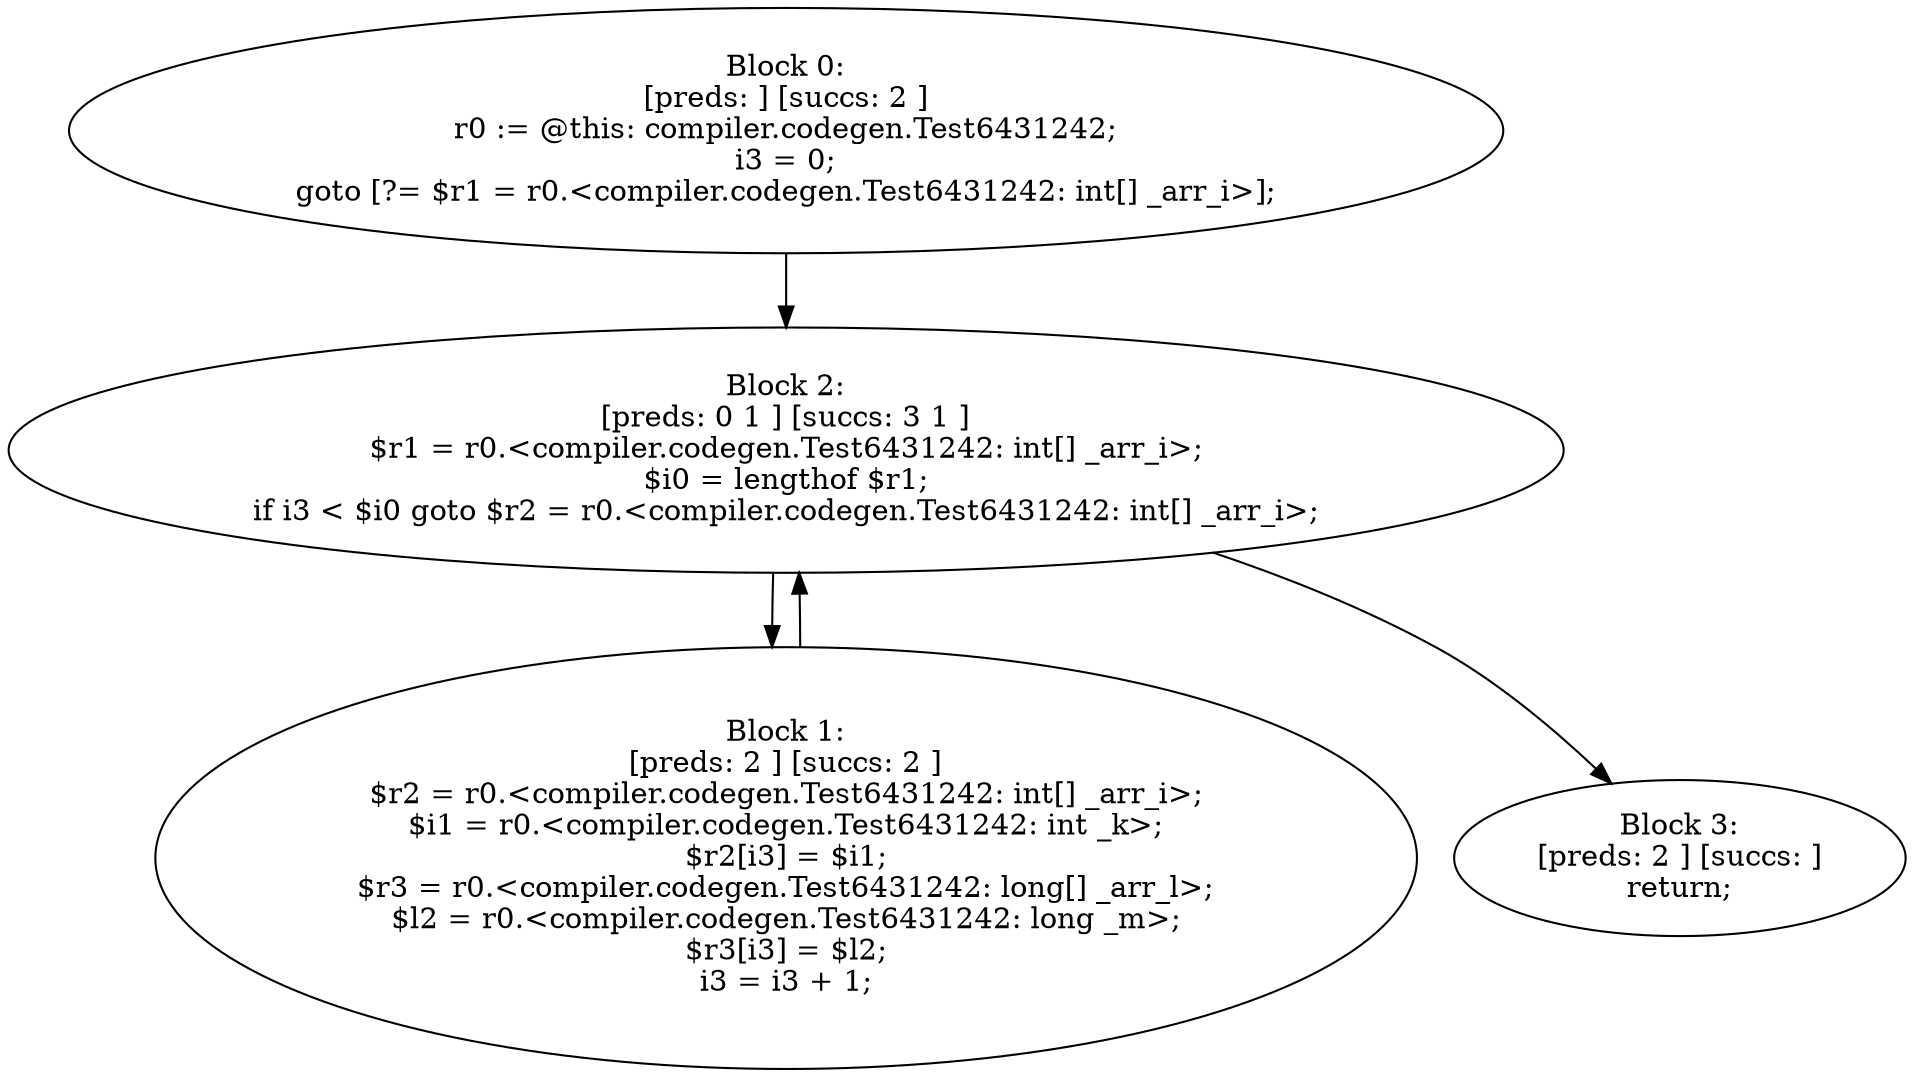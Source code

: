 digraph "unitGraph" {
    "Block 0:
[preds: ] [succs: 2 ]
r0 := @this: compiler.codegen.Test6431242;
i3 = 0;
goto [?= $r1 = r0.<compiler.codegen.Test6431242: int[] _arr_i>];
"
    "Block 1:
[preds: 2 ] [succs: 2 ]
$r2 = r0.<compiler.codegen.Test6431242: int[] _arr_i>;
$i1 = r0.<compiler.codegen.Test6431242: int _k>;
$r2[i3] = $i1;
$r3 = r0.<compiler.codegen.Test6431242: long[] _arr_l>;
$l2 = r0.<compiler.codegen.Test6431242: long _m>;
$r3[i3] = $l2;
i3 = i3 + 1;
"
    "Block 2:
[preds: 0 1 ] [succs: 3 1 ]
$r1 = r0.<compiler.codegen.Test6431242: int[] _arr_i>;
$i0 = lengthof $r1;
if i3 < $i0 goto $r2 = r0.<compiler.codegen.Test6431242: int[] _arr_i>;
"
    "Block 3:
[preds: 2 ] [succs: ]
return;
"
    "Block 0:
[preds: ] [succs: 2 ]
r0 := @this: compiler.codegen.Test6431242;
i3 = 0;
goto [?= $r1 = r0.<compiler.codegen.Test6431242: int[] _arr_i>];
"->"Block 2:
[preds: 0 1 ] [succs: 3 1 ]
$r1 = r0.<compiler.codegen.Test6431242: int[] _arr_i>;
$i0 = lengthof $r1;
if i3 < $i0 goto $r2 = r0.<compiler.codegen.Test6431242: int[] _arr_i>;
";
    "Block 1:
[preds: 2 ] [succs: 2 ]
$r2 = r0.<compiler.codegen.Test6431242: int[] _arr_i>;
$i1 = r0.<compiler.codegen.Test6431242: int _k>;
$r2[i3] = $i1;
$r3 = r0.<compiler.codegen.Test6431242: long[] _arr_l>;
$l2 = r0.<compiler.codegen.Test6431242: long _m>;
$r3[i3] = $l2;
i3 = i3 + 1;
"->"Block 2:
[preds: 0 1 ] [succs: 3 1 ]
$r1 = r0.<compiler.codegen.Test6431242: int[] _arr_i>;
$i0 = lengthof $r1;
if i3 < $i0 goto $r2 = r0.<compiler.codegen.Test6431242: int[] _arr_i>;
";
    "Block 2:
[preds: 0 1 ] [succs: 3 1 ]
$r1 = r0.<compiler.codegen.Test6431242: int[] _arr_i>;
$i0 = lengthof $r1;
if i3 < $i0 goto $r2 = r0.<compiler.codegen.Test6431242: int[] _arr_i>;
"->"Block 3:
[preds: 2 ] [succs: ]
return;
";
    "Block 2:
[preds: 0 1 ] [succs: 3 1 ]
$r1 = r0.<compiler.codegen.Test6431242: int[] _arr_i>;
$i0 = lengthof $r1;
if i3 < $i0 goto $r2 = r0.<compiler.codegen.Test6431242: int[] _arr_i>;
"->"Block 1:
[preds: 2 ] [succs: 2 ]
$r2 = r0.<compiler.codegen.Test6431242: int[] _arr_i>;
$i1 = r0.<compiler.codegen.Test6431242: int _k>;
$r2[i3] = $i1;
$r3 = r0.<compiler.codegen.Test6431242: long[] _arr_l>;
$l2 = r0.<compiler.codegen.Test6431242: long _m>;
$r3[i3] = $l2;
i3 = i3 + 1;
";
}
